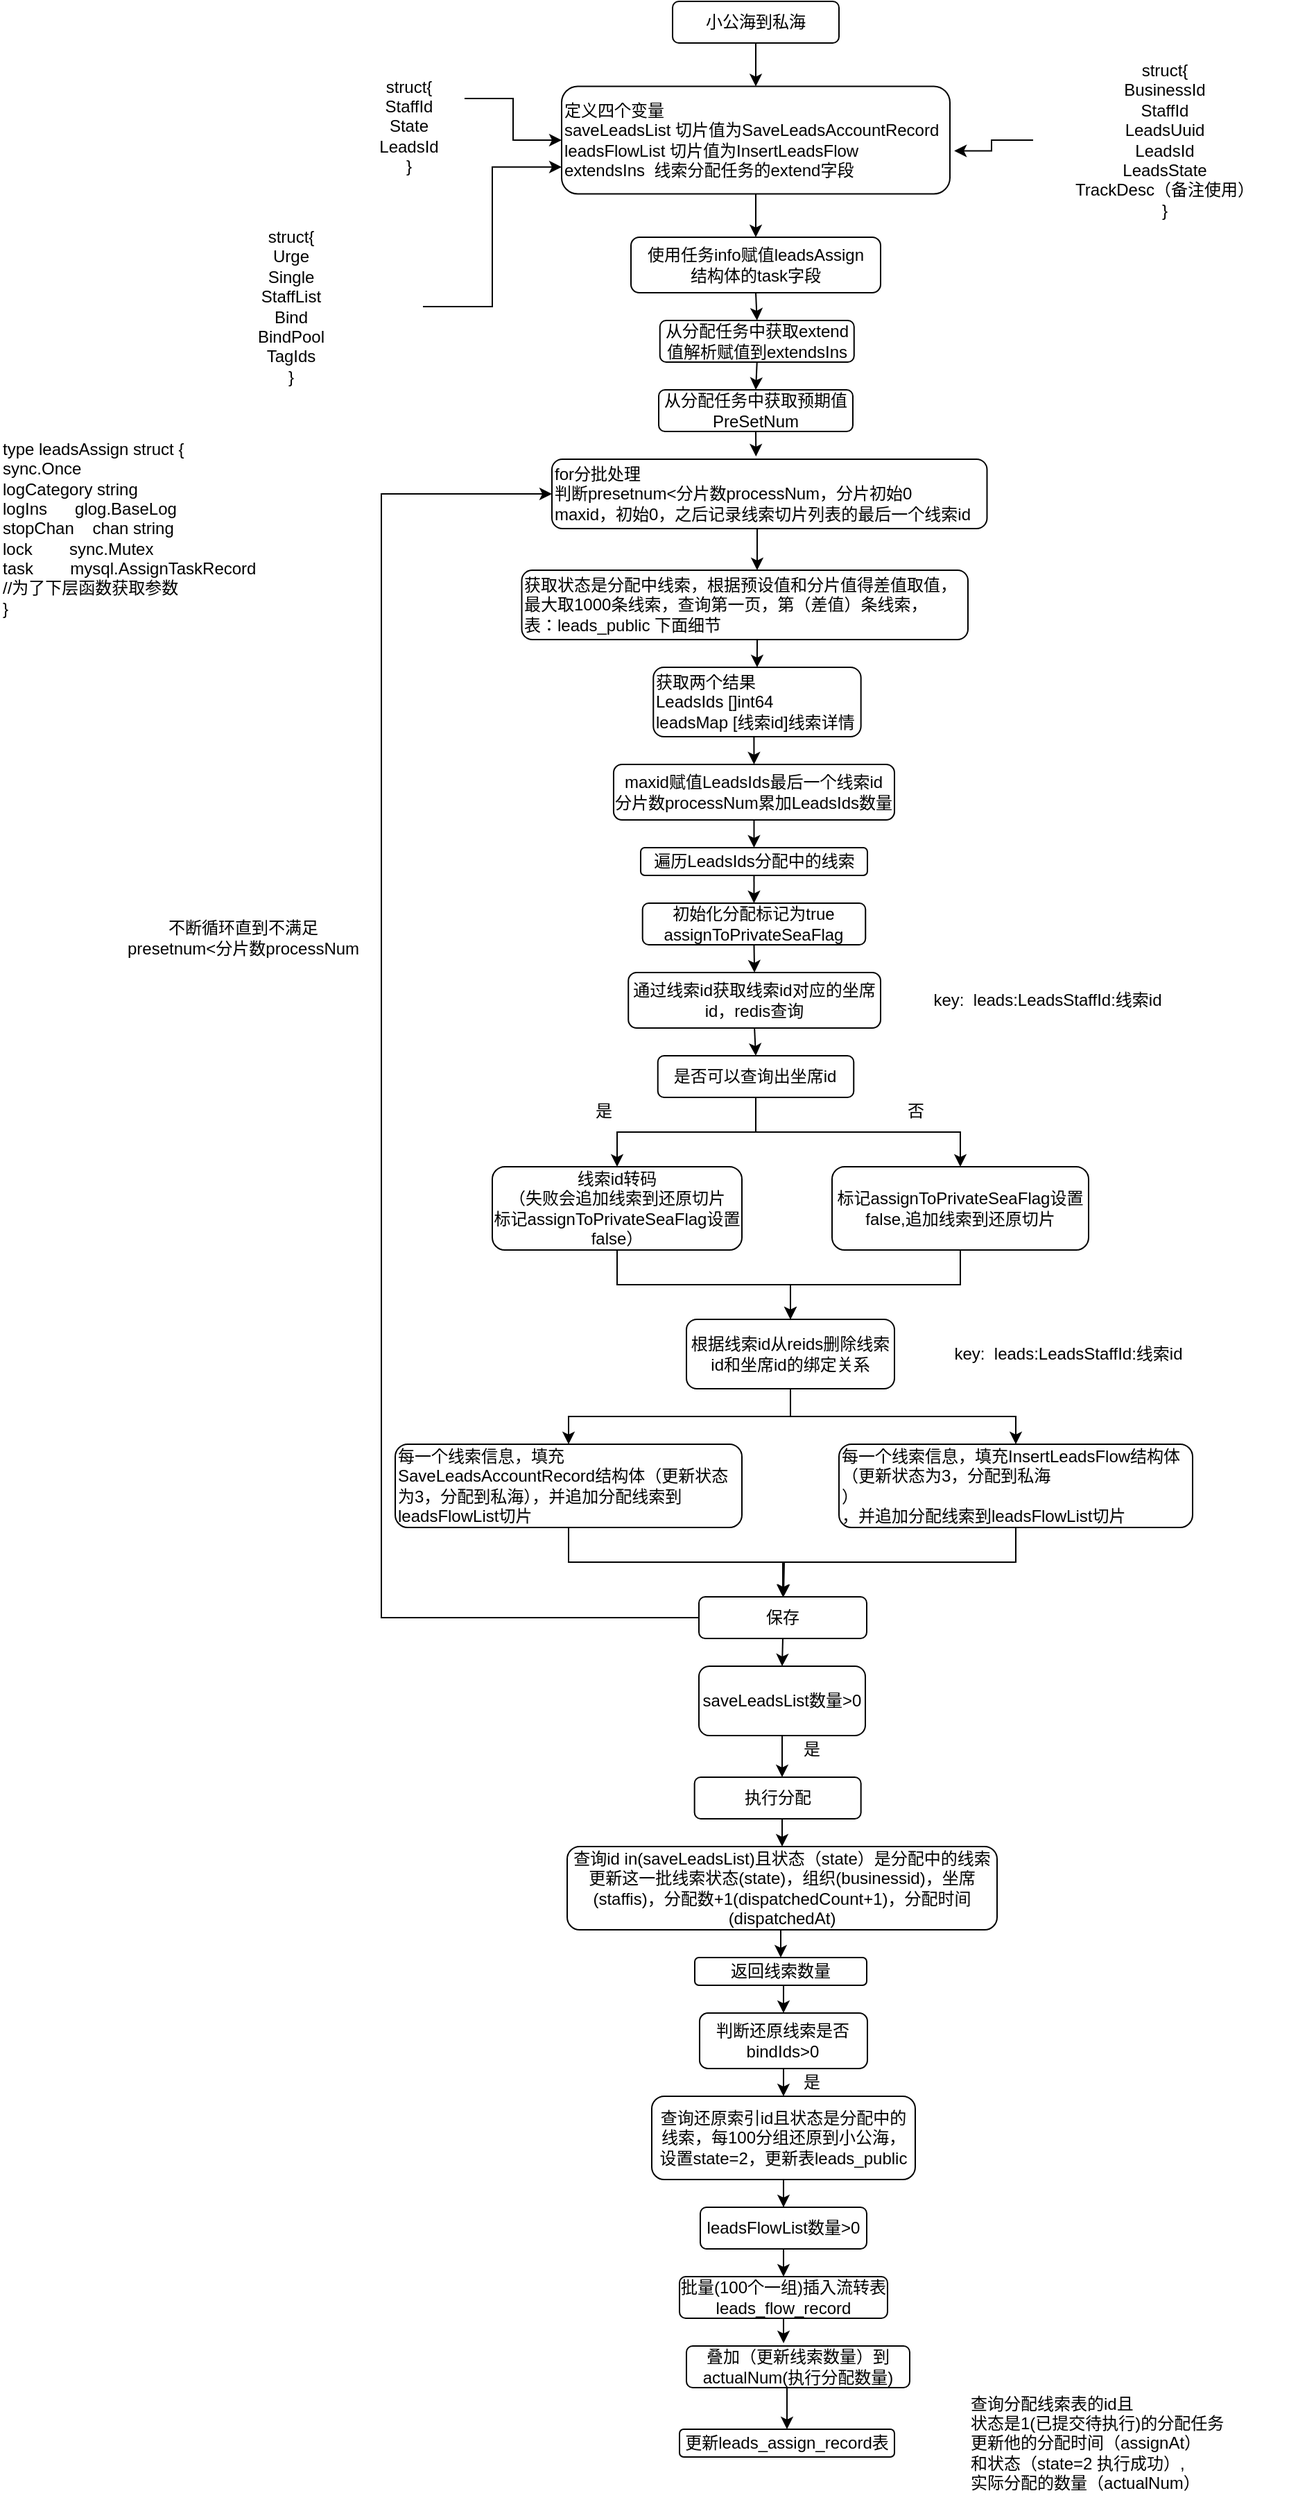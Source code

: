 <mxfile version="14.1.8" type="github">
  <diagram id="we1jSzhgWFrd1LfGBv2H" name="Page-1">
    <mxGraphModel dx="2146" dy="646" grid="1" gridSize="10" guides="1" tooltips="1" connect="1" arrows="1" fold="1" page="1" pageScale="1" pageWidth="1200" pageHeight="1920" math="0" shadow="0">
      <root>
        <mxCell id="0" />
        <mxCell id="1" parent="0" />
        <mxCell id="AKi_2DA1NPzy-PJfhwJz-7" style="edgeStyle=orthogonalEdgeStyle;rounded=0;orthogonalLoop=1;jettySize=auto;html=1;exitX=0.5;exitY=1;exitDx=0;exitDy=0;" edge="1" parent="1" source="AKi_2DA1NPzy-PJfhwJz-1" target="AKi_2DA1NPzy-PJfhwJz-6">
          <mxGeometry relative="1" as="geometry" />
        </mxCell>
        <mxCell id="AKi_2DA1NPzy-PJfhwJz-1" value="小公海到私海" style="rounded=1;whiteSpace=wrap;html=1;" vertex="1" parent="1">
          <mxGeometry x="400" y="20" width="120" height="30" as="geometry" />
        </mxCell>
        <mxCell id="AKi_2DA1NPzy-PJfhwJz-10" style="edgeStyle=orthogonalEdgeStyle;rounded=0;orthogonalLoop=1;jettySize=auto;html=1;exitX=1;exitY=0.25;exitDx=0;exitDy=0;entryX=0;entryY=0.5;entryDx=0;entryDy=0;" edge="1" parent="1" source="AKi_2DA1NPzy-PJfhwJz-5" target="AKi_2DA1NPzy-PJfhwJz-6">
          <mxGeometry relative="1" as="geometry" />
        </mxCell>
        <mxCell id="AKi_2DA1NPzy-PJfhwJz-5" value="struct{&lt;br&gt;StaffId&lt;br&gt;State&lt;br&gt;LeadsId&lt;br&gt;}" style="text;html=1;strokeColor=none;fillColor=none;align=center;verticalAlign=middle;whiteSpace=wrap;rounded=0;" vertex="1" parent="1">
          <mxGeometry x="170" y="70" width="80" height="80" as="geometry" />
        </mxCell>
        <mxCell id="AKi_2DA1NPzy-PJfhwJz-37" style="edgeStyle=orthogonalEdgeStyle;rounded=0;orthogonalLoop=1;jettySize=auto;html=1;exitX=0.5;exitY=1;exitDx=0;exitDy=0;entryX=0.5;entryY=0;entryDx=0;entryDy=0;" edge="1" parent="1" source="AKi_2DA1NPzy-PJfhwJz-6" target="AKi_2DA1NPzy-PJfhwJz-36">
          <mxGeometry relative="1" as="geometry" />
        </mxCell>
        <mxCell id="AKi_2DA1NPzy-PJfhwJz-6" value="定义四个变量&lt;br&gt;saveLeadsList 切片值为SaveLeadsAccountRecord&lt;br&gt;leadsFlowList 切片值为InsertLeadsFlow&lt;br&gt;extendsIns&amp;nbsp; 线索分配任务的extend字段" style="rounded=1;whiteSpace=wrap;html=1;align=left;" vertex="1" parent="1">
          <mxGeometry x="320" y="81.25" width="280" height="77.5" as="geometry" />
        </mxCell>
        <mxCell id="AKi_2DA1NPzy-PJfhwJz-16" style="edgeStyle=orthogonalEdgeStyle;rounded=0;orthogonalLoop=1;jettySize=auto;html=1;entryX=1.011;entryY=0.6;entryDx=0;entryDy=0;entryPerimeter=0;" edge="1" parent="1" source="AKi_2DA1NPzy-PJfhwJz-11" target="AKi_2DA1NPzy-PJfhwJz-6">
          <mxGeometry relative="1" as="geometry" />
        </mxCell>
        <mxCell id="AKi_2DA1NPzy-PJfhwJz-11" value="struct{&lt;br&gt;BusinessId&lt;br&gt;StaffId&lt;br&gt;LeadsUuid&lt;br&gt;LeadsId&lt;br&gt;LeadsState&lt;br&gt;TrackDesc（备注使用）&lt;br&gt;}" style="text;html=1;strokeColor=none;fillColor=none;align=center;verticalAlign=middle;whiteSpace=wrap;rounded=0;" vertex="1" parent="1">
          <mxGeometry x="660" y="70" width="190" height="100" as="geometry" />
        </mxCell>
        <mxCell id="AKi_2DA1NPzy-PJfhwJz-15" style="edgeStyle=orthogonalEdgeStyle;rounded=0;orthogonalLoop=1;jettySize=auto;html=1;exitX=1;exitY=0.5;exitDx=0;exitDy=0;entryX=0;entryY=0.75;entryDx=0;entryDy=0;" edge="1" parent="1" source="AKi_2DA1NPzy-PJfhwJz-14" target="AKi_2DA1NPzy-PJfhwJz-6">
          <mxGeometry relative="1" as="geometry" />
        </mxCell>
        <mxCell id="AKi_2DA1NPzy-PJfhwJz-14" value="struct{&lt;br&gt;Urge&lt;br&gt;Single&lt;br&gt;StaffList&lt;br&gt;Bind&lt;br&gt;BindPool&lt;br&gt;TagIds&lt;br&gt;}" style="text;html=1;strokeColor=none;fillColor=none;align=center;verticalAlign=middle;whiteSpace=wrap;rounded=0;" vertex="1" parent="1">
          <mxGeometry x="30" y="190" width="190" height="100" as="geometry" />
        </mxCell>
        <mxCell id="AKi_2DA1NPzy-PJfhwJz-21" style="edgeStyle=orthogonalEdgeStyle;rounded=0;orthogonalLoop=1;jettySize=auto;html=1;exitX=0.5;exitY=1;exitDx=0;exitDy=0;entryX=0.469;entryY=-0.04;entryDx=0;entryDy=0;entryPerimeter=0;" edge="1" parent="1" source="AKi_2DA1NPzy-PJfhwJz-17" target="AKi_2DA1NPzy-PJfhwJz-19">
          <mxGeometry relative="1" as="geometry" />
        </mxCell>
        <mxCell id="AKi_2DA1NPzy-PJfhwJz-17" value="从分配任务中获取预期值&lt;br&gt;PreSetNum" style="rounded=1;whiteSpace=wrap;html=1;" vertex="1" parent="1">
          <mxGeometry x="390" y="300" width="140" height="30" as="geometry" />
        </mxCell>
        <mxCell id="AKi_2DA1NPzy-PJfhwJz-26" style="edgeStyle=orthogonalEdgeStyle;rounded=0;orthogonalLoop=1;jettySize=auto;html=1;exitX=0.5;exitY=1;exitDx=0;exitDy=0;entryX=0.5;entryY=0;entryDx=0;entryDy=0;" edge="1" parent="1" source="AKi_2DA1NPzy-PJfhwJz-19">
          <mxGeometry relative="1" as="geometry">
            <mxPoint x="460.99" y="430" as="targetPoint" />
          </mxGeometry>
        </mxCell>
        <mxCell id="AKi_2DA1NPzy-PJfhwJz-19" value="for分批处理&lt;br&gt;判断presetnum&amp;lt;分片数processNum，分片初始0&lt;br&gt;maxid，初始0，之后记录线索切片列表的最后一个线索id" style="rounded=1;whiteSpace=wrap;html=1;align=left;" vertex="1" parent="1">
          <mxGeometry x="313" y="350" width="313.75" height="50" as="geometry" />
        </mxCell>
        <mxCell id="AKi_2DA1NPzy-PJfhwJz-28" style="edgeStyle=orthogonalEdgeStyle;rounded=0;orthogonalLoop=1;jettySize=auto;html=1;exitX=0.5;exitY=1;exitDx=0;exitDy=0;entryX=0.5;entryY=0;entryDx=0;entryDy=0;" edge="1" parent="1" target="AKi_2DA1NPzy-PJfhwJz-27">
          <mxGeometry relative="1" as="geometry">
            <mxPoint x="460.99" y="480" as="sourcePoint" />
          </mxGeometry>
        </mxCell>
        <mxCell id="AKi_2DA1NPzy-PJfhwJz-22" value="获取状态是分配中线索，根据预设值和分片值得差值取值，最大取1000条线索，查询第一页，第（差值）条线索，&lt;br&gt;表：leads_public 下面细节" style="rounded=1;whiteSpace=wrap;html=1;align=left;" vertex="1" parent="1">
          <mxGeometry x="291.25" y="430" width="321.75" height="50" as="geometry" />
        </mxCell>
        <mxCell id="AKi_2DA1NPzy-PJfhwJz-30" style="edgeStyle=orthogonalEdgeStyle;rounded=0;orthogonalLoop=1;jettySize=auto;html=1;exitX=0.5;exitY=1;exitDx=0;exitDy=0;entryX=0.5;entryY=0;entryDx=0;entryDy=0;" edge="1" parent="1" source="AKi_2DA1NPzy-PJfhwJz-27" target="AKi_2DA1NPzy-PJfhwJz-29">
          <mxGeometry relative="1" as="geometry" />
        </mxCell>
        <mxCell id="AKi_2DA1NPzy-PJfhwJz-27" value="获取两个结果&lt;br&gt;LeadsIds []int64&lt;br&gt;leadsMap [线索id]线索详情" style="rounded=1;whiteSpace=wrap;html=1;align=left;" vertex="1" parent="1">
          <mxGeometry x="386.14" y="500" width="149.69" height="50" as="geometry" />
        </mxCell>
        <mxCell id="AKi_2DA1NPzy-PJfhwJz-40" style="edgeStyle=orthogonalEdgeStyle;rounded=0;orthogonalLoop=1;jettySize=auto;html=1;exitX=0.5;exitY=1;exitDx=0;exitDy=0;entryX=0.5;entryY=0;entryDx=0;entryDy=0;" edge="1" parent="1" source="AKi_2DA1NPzy-PJfhwJz-29" target="AKi_2DA1NPzy-PJfhwJz-39">
          <mxGeometry relative="1" as="geometry" />
        </mxCell>
        <mxCell id="AKi_2DA1NPzy-PJfhwJz-29" value="&lt;span&gt;maxid赋值&lt;/span&gt;LeadsIds最后一个线索id&lt;br&gt;分片数processNum累加LeadsIds数量" style="rounded=1;whiteSpace=wrap;html=1;" vertex="1" parent="1">
          <mxGeometry x="357.48" y="570" width="202.52" height="40" as="geometry" />
        </mxCell>
        <mxCell id="AKi_2DA1NPzy-PJfhwJz-32" style="edgeStyle=orthogonalEdgeStyle;rounded=0;orthogonalLoop=1;jettySize=auto;html=1;exitX=0.5;exitY=1;exitDx=0;exitDy=0;entryX=0.5;entryY=0;entryDx=0;entryDy=0;" edge="1" parent="1" source="AKi_2DA1NPzy-PJfhwJz-31" target="AKi_2DA1NPzy-PJfhwJz-17">
          <mxGeometry relative="1" as="geometry" />
        </mxCell>
        <mxCell id="AKi_2DA1NPzy-PJfhwJz-31" value="从分配任务中获取extend值解析赋值到&lt;span style=&quot;text-align: left&quot;&gt;extendsIns&lt;/span&gt;" style="rounded=1;whiteSpace=wrap;html=1;" vertex="1" parent="1">
          <mxGeometry x="390.88" y="250" width="140" height="30" as="geometry" />
        </mxCell>
        <mxCell id="AKi_2DA1NPzy-PJfhwJz-35" value="&lt;div&gt;type leadsAssign struct {&lt;/div&gt;&lt;div&gt;&lt;span&gt;	&lt;/span&gt;sync.Once&lt;/div&gt;&lt;div&gt;&lt;span&gt;	&lt;/span&gt;logCategory string&lt;/div&gt;&lt;div&gt;&lt;span&gt;	&lt;/span&gt;logIns&amp;nbsp; &amp;nbsp; &amp;nbsp; glog.BaseLog&lt;/div&gt;&lt;div&gt;&lt;span&gt;	&lt;/span&gt;stopChan&amp;nbsp; &amp;nbsp; chan string&lt;/div&gt;&lt;div&gt;&lt;span&gt;	&lt;/span&gt;lock&amp;nbsp; &amp;nbsp; &amp;nbsp; &amp;nbsp; sync.Mutex&lt;/div&gt;&lt;div&gt;&lt;span&gt;	&lt;/span&gt;task&amp;nbsp; &amp;nbsp; &amp;nbsp; &amp;nbsp; mysql.AssignTaskRecord&amp;nbsp;&lt;/div&gt;&lt;div&gt;//为了下层函数获取参数&lt;/div&gt;&lt;div&gt;}&lt;/div&gt;" style="text;html=1;align=left;verticalAlign=middle;resizable=0;points=[];autosize=1;" vertex="1" parent="1">
          <mxGeometry x="-85" y="335" width="200" height="130" as="geometry" />
        </mxCell>
        <mxCell id="AKi_2DA1NPzy-PJfhwJz-38" style="edgeStyle=orthogonalEdgeStyle;rounded=0;orthogonalLoop=1;jettySize=auto;html=1;exitX=0.5;exitY=1;exitDx=0;exitDy=0;entryX=0.5;entryY=0;entryDx=0;entryDy=0;" edge="1" parent="1" source="AKi_2DA1NPzy-PJfhwJz-36" target="AKi_2DA1NPzy-PJfhwJz-31">
          <mxGeometry relative="1" as="geometry" />
        </mxCell>
        <mxCell id="AKi_2DA1NPzy-PJfhwJz-36" value="使用任务info赋值l&lt;span style=&quot;text-align: left&quot;&gt;eadsAssign&lt;br&gt;结构体的task字段&lt;/span&gt;" style="rounded=1;whiteSpace=wrap;html=1;" vertex="1" parent="1">
          <mxGeometry x="370" y="190" width="180" height="40" as="geometry" />
        </mxCell>
        <mxCell id="AKi_2DA1NPzy-PJfhwJz-42" style="edgeStyle=orthogonalEdgeStyle;rounded=0;orthogonalLoop=1;jettySize=auto;html=1;exitX=0.5;exitY=1;exitDx=0;exitDy=0;entryX=0.5;entryY=0;entryDx=0;entryDy=0;" edge="1" parent="1" source="AKi_2DA1NPzy-PJfhwJz-39" target="AKi_2DA1NPzy-PJfhwJz-41">
          <mxGeometry relative="1" as="geometry" />
        </mxCell>
        <mxCell id="AKi_2DA1NPzy-PJfhwJz-39" value="遍历&lt;span style=&quot;text-align: left&quot;&gt;LeadsIds&lt;/span&gt;分配中的线索" style="rounded=1;whiteSpace=wrap;html=1;" vertex="1" parent="1">
          <mxGeometry x="376.99" y="630" width="163.5" height="20" as="geometry" />
        </mxCell>
        <mxCell id="AKi_2DA1NPzy-PJfhwJz-44" style="edgeStyle=orthogonalEdgeStyle;rounded=0;orthogonalLoop=1;jettySize=auto;html=1;exitX=0.5;exitY=1;exitDx=0;exitDy=0;entryX=0.5;entryY=0;entryDx=0;entryDy=0;" edge="1" parent="1" source="AKi_2DA1NPzy-PJfhwJz-41" target="AKi_2DA1NPzy-PJfhwJz-43">
          <mxGeometry relative="1" as="geometry" />
        </mxCell>
        <mxCell id="AKi_2DA1NPzy-PJfhwJz-41" value="初始化分配标记为true&lt;br&gt;assignToPrivateSeaFlag" style="rounded=1;whiteSpace=wrap;html=1;" vertex="1" parent="1">
          <mxGeometry x="378.35" y="670" width="160.77" height="30" as="geometry" />
        </mxCell>
        <mxCell id="AKi_2DA1NPzy-PJfhwJz-47" style="edgeStyle=orthogonalEdgeStyle;rounded=0;orthogonalLoop=1;jettySize=auto;html=1;exitX=0.5;exitY=1;exitDx=0;exitDy=0;entryX=0.5;entryY=0;entryDx=0;entryDy=0;" edge="1" parent="1" source="AKi_2DA1NPzy-PJfhwJz-43" target="AKi_2DA1NPzy-PJfhwJz-46">
          <mxGeometry relative="1" as="geometry" />
        </mxCell>
        <mxCell id="AKi_2DA1NPzy-PJfhwJz-43" value="通过线索id获取线索id对应的坐席id，redis查询" style="rounded=1;whiteSpace=wrap;html=1;" vertex="1" parent="1">
          <mxGeometry x="368.11" y="720" width="181.89" height="40" as="geometry" />
        </mxCell>
        <mxCell id="AKi_2DA1NPzy-PJfhwJz-45" value="key:&amp;nbsp; leads:LeadsStaffId:线索id" style="text;html=1;align=center;verticalAlign=middle;resizable=0;points=[];autosize=1;" vertex="1" parent="1">
          <mxGeometry x="580" y="730" width="180" height="20" as="geometry" />
        </mxCell>
        <mxCell id="AKi_2DA1NPzy-PJfhwJz-50" style="edgeStyle=orthogonalEdgeStyle;rounded=0;orthogonalLoop=1;jettySize=auto;html=1;exitX=0.5;exitY=1;exitDx=0;exitDy=0;entryX=0.5;entryY=0;entryDx=0;entryDy=0;" edge="1" parent="1" source="AKi_2DA1NPzy-PJfhwJz-46" target="AKi_2DA1NPzy-PJfhwJz-48">
          <mxGeometry relative="1" as="geometry" />
        </mxCell>
        <mxCell id="AKi_2DA1NPzy-PJfhwJz-52" style="edgeStyle=orthogonalEdgeStyle;rounded=0;orthogonalLoop=1;jettySize=auto;html=1;exitX=0.5;exitY=1;exitDx=0;exitDy=0;entryX=0.5;entryY=0;entryDx=0;entryDy=0;" edge="1" parent="1" source="AKi_2DA1NPzy-PJfhwJz-46" target="AKi_2DA1NPzy-PJfhwJz-49">
          <mxGeometry relative="1" as="geometry" />
        </mxCell>
        <mxCell id="AKi_2DA1NPzy-PJfhwJz-46" value="是否可以查询出坐席id" style="rounded=1;whiteSpace=wrap;html=1;" vertex="1" parent="1">
          <mxGeometry x="389.37" y="780" width="141.26" height="30" as="geometry" />
        </mxCell>
        <mxCell id="AKi_2DA1NPzy-PJfhwJz-55" style="edgeStyle=orthogonalEdgeStyle;rounded=0;orthogonalLoop=1;jettySize=auto;html=1;exitX=0.5;exitY=1;exitDx=0;exitDy=0;entryX=0.5;entryY=0;entryDx=0;entryDy=0;" edge="1" parent="1" source="AKi_2DA1NPzy-PJfhwJz-48" target="AKi_2DA1NPzy-PJfhwJz-54">
          <mxGeometry relative="1" as="geometry" />
        </mxCell>
        <mxCell id="AKi_2DA1NPzy-PJfhwJz-48" value="线索id转码&lt;br&gt;（失败会追加线索到还原切片&lt;br&gt;标记assignToPrivateSeaFlag设置false）" style="rounded=1;whiteSpace=wrap;html=1;" vertex="1" parent="1">
          <mxGeometry x="270" y="860" width="180" height="60" as="geometry" />
        </mxCell>
        <mxCell id="AKi_2DA1NPzy-PJfhwJz-56" style="edgeStyle=orthogonalEdgeStyle;rounded=0;orthogonalLoop=1;jettySize=auto;html=1;exitX=0.5;exitY=1;exitDx=0;exitDy=0;entryX=0.5;entryY=0;entryDx=0;entryDy=0;" edge="1" parent="1" source="AKi_2DA1NPzy-PJfhwJz-49" target="AKi_2DA1NPzy-PJfhwJz-54">
          <mxGeometry relative="1" as="geometry" />
        </mxCell>
        <mxCell id="AKi_2DA1NPzy-PJfhwJz-49" value="&lt;span&gt;标记assignToPrivateSeaFlag设置false,追加线索到还原切片&lt;/span&gt;" style="rounded=1;whiteSpace=wrap;html=1;" vertex="1" parent="1">
          <mxGeometry x="515" y="860" width="185" height="60" as="geometry" />
        </mxCell>
        <mxCell id="AKi_2DA1NPzy-PJfhwJz-51" value="是" style="text;html=1;align=center;verticalAlign=middle;resizable=0;points=[];autosize=1;" vertex="1" parent="1">
          <mxGeometry x="335" y="810" width="30" height="20" as="geometry" />
        </mxCell>
        <mxCell id="AKi_2DA1NPzy-PJfhwJz-53" value="否" style="text;html=1;align=center;verticalAlign=middle;resizable=0;points=[];autosize=1;" vertex="1" parent="1">
          <mxGeometry x="560" y="810" width="30" height="20" as="geometry" />
        </mxCell>
        <mxCell id="AKi_2DA1NPzy-PJfhwJz-59" style="edgeStyle=orthogonalEdgeStyle;rounded=0;orthogonalLoop=1;jettySize=auto;html=1;exitX=0.5;exitY=1;exitDx=0;exitDy=0;" edge="1" parent="1" source="AKi_2DA1NPzy-PJfhwJz-54" target="AKi_2DA1NPzy-PJfhwJz-58">
          <mxGeometry relative="1" as="geometry" />
        </mxCell>
        <mxCell id="AKi_2DA1NPzy-PJfhwJz-61" style="edgeStyle=orthogonalEdgeStyle;rounded=0;orthogonalLoop=1;jettySize=auto;html=1;exitX=0.5;exitY=1;exitDx=0;exitDy=0;entryX=0.5;entryY=0;entryDx=0;entryDy=0;" edge="1" parent="1" source="AKi_2DA1NPzy-PJfhwJz-54" target="AKi_2DA1NPzy-PJfhwJz-60">
          <mxGeometry relative="1" as="geometry" />
        </mxCell>
        <mxCell id="AKi_2DA1NPzy-PJfhwJz-54" value="根据线索id从reids删除线索id和坐席id的绑定关系" style="rounded=1;whiteSpace=wrap;html=1;" vertex="1" parent="1">
          <mxGeometry x="410" y="970" width="150" height="50" as="geometry" />
        </mxCell>
        <mxCell id="AKi_2DA1NPzy-PJfhwJz-57" value="key:&amp;nbsp; leads:LeadsStaffId:线索id" style="text;html=1;align=center;verticalAlign=middle;resizable=0;points=[];autosize=1;" vertex="1" parent="1">
          <mxGeometry x="595" y="985" width="180" height="20" as="geometry" />
        </mxCell>
        <mxCell id="AKi_2DA1NPzy-PJfhwJz-64" style="edgeStyle=orthogonalEdgeStyle;rounded=0;orthogonalLoop=1;jettySize=auto;html=1;exitX=0.5;exitY=1;exitDx=0;exitDy=0;entryX=0.5;entryY=0;entryDx=0;entryDy=0;" edge="1" parent="1" source="AKi_2DA1NPzy-PJfhwJz-58" target="AKi_2DA1NPzy-PJfhwJz-63">
          <mxGeometry relative="1" as="geometry" />
        </mxCell>
        <mxCell id="AKi_2DA1NPzy-PJfhwJz-58" value="每一个线索信息，填充SaveLeadsAccountRecord结构体（更新状态为3，分配到私海），并追加分配线索到leadsFlowList切片" style="rounded=1;whiteSpace=wrap;html=1;align=left;" vertex="1" parent="1">
          <mxGeometry x="200" y="1060" width="250" height="60" as="geometry" />
        </mxCell>
        <mxCell id="AKi_2DA1NPzy-PJfhwJz-65" style="edgeStyle=orthogonalEdgeStyle;rounded=0;orthogonalLoop=1;jettySize=auto;html=1;exitX=0.5;exitY=1;exitDx=0;exitDy=0;" edge="1" parent="1" source="AKi_2DA1NPzy-PJfhwJz-60">
          <mxGeometry relative="1" as="geometry">
            <mxPoint x="480" y="1170" as="targetPoint" />
          </mxGeometry>
        </mxCell>
        <mxCell id="AKi_2DA1NPzy-PJfhwJz-60" value="每一个线索信息，填充InsertLeadsFlow结构体（更新状态为3，分配到私海&lt;br&gt;）&lt;br&gt;，并追加分配线索到leadsFlowList切片" style="rounded=1;whiteSpace=wrap;html=1;align=left;" vertex="1" parent="1">
          <mxGeometry x="520" y="1060" width="255" height="60" as="geometry" />
        </mxCell>
        <mxCell id="AKi_2DA1NPzy-PJfhwJz-68" style="edgeStyle=orthogonalEdgeStyle;rounded=0;orthogonalLoop=1;jettySize=auto;html=1;exitX=0.5;exitY=1;exitDx=0;exitDy=0;entryX=0.5;entryY=0;entryDx=0;entryDy=0;" edge="1" parent="1" source="AKi_2DA1NPzy-PJfhwJz-63" target="AKi_2DA1NPzy-PJfhwJz-67">
          <mxGeometry relative="1" as="geometry" />
        </mxCell>
        <mxCell id="AKi_2DA1NPzy-PJfhwJz-92" style="edgeStyle=orthogonalEdgeStyle;rounded=0;orthogonalLoop=1;jettySize=auto;html=1;exitX=0;exitY=0.5;exitDx=0;exitDy=0;entryX=0;entryY=0.5;entryDx=0;entryDy=0;" edge="1" parent="1" source="AKi_2DA1NPzy-PJfhwJz-63" target="AKi_2DA1NPzy-PJfhwJz-19">
          <mxGeometry relative="1" as="geometry">
            <Array as="points">
              <mxPoint x="190" y="1185" />
              <mxPoint x="190" y="375" />
            </Array>
          </mxGeometry>
        </mxCell>
        <mxCell id="AKi_2DA1NPzy-PJfhwJz-63" value="保存" style="rounded=1;whiteSpace=wrap;html=1;" vertex="1" parent="1">
          <mxGeometry x="419" y="1170" width="121" height="30" as="geometry" />
        </mxCell>
        <mxCell id="AKi_2DA1NPzy-PJfhwJz-69" style="edgeStyle=orthogonalEdgeStyle;rounded=0;orthogonalLoop=1;jettySize=auto;html=1;exitX=0.5;exitY=1;exitDx=0;exitDy=0;" edge="1" parent="1" source="AKi_2DA1NPzy-PJfhwJz-67">
          <mxGeometry relative="1" as="geometry">
            <mxPoint x="479" y="1300" as="targetPoint" />
          </mxGeometry>
        </mxCell>
        <mxCell id="AKi_2DA1NPzy-PJfhwJz-67" value="&lt;span style=&quot;text-align: left&quot;&gt;saveLeadsList数量&amp;gt;0&lt;/span&gt;" style="rounded=1;whiteSpace=wrap;html=1;" vertex="1" parent="1">
          <mxGeometry x="419" y="1220" width="120" height="50" as="geometry" />
        </mxCell>
        <mxCell id="AKi_2DA1NPzy-PJfhwJz-70" value="是" style="text;html=1;align=center;verticalAlign=middle;resizable=0;points=[];autosize=1;" vertex="1" parent="1">
          <mxGeometry x="485" y="1270" width="30" height="20" as="geometry" />
        </mxCell>
        <mxCell id="AKi_2DA1NPzy-PJfhwJz-75" style="edgeStyle=orthogonalEdgeStyle;rounded=0;orthogonalLoop=1;jettySize=auto;html=1;exitX=0.5;exitY=1;exitDx=0;exitDy=0;entryX=0.5;entryY=0;entryDx=0;entryDy=0;" edge="1" parent="1" source="AKi_2DA1NPzy-PJfhwJz-71" target="AKi_2DA1NPzy-PJfhwJz-74">
          <mxGeometry relative="1" as="geometry" />
        </mxCell>
        <mxCell id="AKi_2DA1NPzy-PJfhwJz-71" value="&lt;div style=&quot;text-align: left&quot;&gt;&lt;span&gt;&lt;font face=&quot;helvetica&quot;&gt;执行分配&lt;/font&gt;&lt;/span&gt;&lt;/div&gt;" style="rounded=1;whiteSpace=wrap;html=1;" vertex="1" parent="1">
          <mxGeometry x="415.83" y="1300" width="120" height="30" as="geometry" />
        </mxCell>
        <mxCell id="AKi_2DA1NPzy-PJfhwJz-77" style="edgeStyle=orthogonalEdgeStyle;rounded=0;orthogonalLoop=1;jettySize=auto;html=1;exitX=0.5;exitY=1;exitDx=0;exitDy=0;entryX=0.5;entryY=0;entryDx=0;entryDy=0;" edge="1" parent="1" source="AKi_2DA1NPzy-PJfhwJz-74" target="AKi_2DA1NPzy-PJfhwJz-76">
          <mxGeometry relative="1" as="geometry" />
        </mxCell>
        <mxCell id="AKi_2DA1NPzy-PJfhwJz-74" value="查询id in(&lt;span style=&quot;text-align: left&quot;&gt;saveLeadsList&lt;/span&gt;)且状态（state）是分配中的线索&lt;br&gt;更新这一批线索状态(state)，组织(businessid)，坐席(staffis)，分配数+1(dispatchedCount+1)，分配时间(dispatchedAt)" style="rounded=1;whiteSpace=wrap;html=1;" vertex="1" parent="1">
          <mxGeometry x="324" y="1350" width="310" height="60" as="geometry" />
        </mxCell>
        <mxCell id="AKi_2DA1NPzy-PJfhwJz-79" style="edgeStyle=orthogonalEdgeStyle;rounded=0;orthogonalLoop=1;jettySize=auto;html=1;exitX=0.5;exitY=1;exitDx=0;exitDy=0;entryX=0.5;entryY=0;entryDx=0;entryDy=0;" edge="1" parent="1" source="AKi_2DA1NPzy-PJfhwJz-76" target="AKi_2DA1NPzy-PJfhwJz-78">
          <mxGeometry relative="1" as="geometry" />
        </mxCell>
        <mxCell id="AKi_2DA1NPzy-PJfhwJz-76" value="返回线索数量" style="rounded=1;whiteSpace=wrap;html=1;" vertex="1" parent="1">
          <mxGeometry x="416" y="1430" width="124" height="20" as="geometry" />
        </mxCell>
        <mxCell id="AKi_2DA1NPzy-PJfhwJz-81" style="edgeStyle=orthogonalEdgeStyle;rounded=0;orthogonalLoop=1;jettySize=auto;html=1;exitX=0.5;exitY=1;exitDx=0;exitDy=0;entryX=0.5;entryY=0;entryDx=0;entryDy=0;" edge="1" parent="1" source="AKi_2DA1NPzy-PJfhwJz-78" target="AKi_2DA1NPzy-PJfhwJz-80">
          <mxGeometry relative="1" as="geometry" />
        </mxCell>
        <mxCell id="AKi_2DA1NPzy-PJfhwJz-78" value="&lt;span&gt;判断还原线索是否bindIds&amp;gt;0&lt;/span&gt;" style="rounded=1;whiteSpace=wrap;html=1;" vertex="1" parent="1">
          <mxGeometry x="419.49" y="1470" width="121" height="40" as="geometry" />
        </mxCell>
        <mxCell id="AKi_2DA1NPzy-PJfhwJz-84" style="edgeStyle=orthogonalEdgeStyle;rounded=0;orthogonalLoop=1;jettySize=auto;html=1;exitX=0.5;exitY=1;exitDx=0;exitDy=0;" edge="1" parent="1" source="AKi_2DA1NPzy-PJfhwJz-80" target="AKi_2DA1NPzy-PJfhwJz-83">
          <mxGeometry relative="1" as="geometry" />
        </mxCell>
        <mxCell id="AKi_2DA1NPzy-PJfhwJz-80" value="查询还原索引id且状态是分配中的线索，每100分组还原到小公海，设置state=2，更新表leads_public" style="rounded=1;whiteSpace=wrap;html=1;" vertex="1" parent="1">
          <mxGeometry x="384.99" y="1530" width="190" height="60" as="geometry" />
        </mxCell>
        <mxCell id="AKi_2DA1NPzy-PJfhwJz-82" value="是" style="text;html=1;align=center;verticalAlign=middle;resizable=0;points=[];autosize=1;" vertex="1" parent="1">
          <mxGeometry x="485" y="1510" width="30" height="20" as="geometry" />
        </mxCell>
        <mxCell id="AKi_2DA1NPzy-PJfhwJz-86" style="edgeStyle=orthogonalEdgeStyle;rounded=0;orthogonalLoop=1;jettySize=auto;html=1;exitX=0.5;exitY=1;exitDx=0;exitDy=0;entryX=0.5;entryY=0;entryDx=0;entryDy=0;" edge="1" parent="1" source="AKi_2DA1NPzy-PJfhwJz-83" target="AKi_2DA1NPzy-PJfhwJz-85">
          <mxGeometry relative="1" as="geometry" />
        </mxCell>
        <mxCell id="AKi_2DA1NPzy-PJfhwJz-83" value="leadsFlowList&lt;span style=&quot;text-align: left&quot;&gt;数量&amp;gt;0&lt;/span&gt;" style="rounded=1;whiteSpace=wrap;html=1;" vertex="1" parent="1">
          <mxGeometry x="419.99" y="1610" width="120.01" height="30" as="geometry" />
        </mxCell>
        <mxCell id="AKi_2DA1NPzy-PJfhwJz-88" style="edgeStyle=orthogonalEdgeStyle;rounded=0;orthogonalLoop=1;jettySize=auto;html=1;exitX=0.5;exitY=1;exitDx=0;exitDy=0;entryX=0.435;entryY=-0.067;entryDx=0;entryDy=0;entryPerimeter=0;" edge="1" parent="1" source="AKi_2DA1NPzy-PJfhwJz-85" target="AKi_2DA1NPzy-PJfhwJz-87">
          <mxGeometry relative="1" as="geometry" />
        </mxCell>
        <mxCell id="AKi_2DA1NPzy-PJfhwJz-85" value="批量(100个一组)插入流转表&lt;br&gt;leads_flow_record" style="rounded=1;whiteSpace=wrap;html=1;" vertex="1" parent="1">
          <mxGeometry x="404.99" y="1660" width="150.01" height="30" as="geometry" />
        </mxCell>
        <mxCell id="AKi_2DA1NPzy-PJfhwJz-91" style="edgeStyle=orthogonalEdgeStyle;rounded=0;orthogonalLoop=1;jettySize=auto;html=1;exitX=0.5;exitY=1;exitDx=0;exitDy=0;entryX=0.5;entryY=0;entryDx=0;entryDy=0;" edge="1" parent="1" source="AKi_2DA1NPzy-PJfhwJz-87" target="AKi_2DA1NPzy-PJfhwJz-89">
          <mxGeometry relative="1" as="geometry" />
        </mxCell>
        <mxCell id="AKi_2DA1NPzy-PJfhwJz-87" value="叠加（更新线索数量）到actualNum(执行分配数量)" style="rounded=1;whiteSpace=wrap;html=1;" vertex="1" parent="1">
          <mxGeometry x="410" y="1710" width="161" height="30" as="geometry" />
        </mxCell>
        <mxCell id="AKi_2DA1NPzy-PJfhwJz-89" value="更新leads_assign_record表" style="rounded=1;whiteSpace=wrap;html=1;" vertex="1" parent="1">
          <mxGeometry x="405" y="1770" width="155" height="20" as="geometry" />
        </mxCell>
        <mxCell id="AKi_2DA1NPzy-PJfhwJz-90" value="查询分配线索表的id且&lt;br&gt;状态是1(已提交待执行)的分配任务&lt;br&gt;更新他的分配时间（assignAt）&lt;br&gt;和状态（state=2 执行成功）,&lt;br&gt;实际分配的数量（&lt;span&gt;actualNum）&lt;/span&gt;" style="text;html=1;align=left;verticalAlign=middle;resizable=0;points=[];autosize=1;" vertex="1" parent="1">
          <mxGeometry x="613" y="1740" width="200" height="80" as="geometry" />
        </mxCell>
        <mxCell id="AKi_2DA1NPzy-PJfhwJz-93" value="&lt;span style=&quot;color: rgba(0 , 0 , 0 , 0) ; font-family: monospace ; font-size: 0px&quot;&gt;%3CmxGraphModel%3E%3Croot%3E%3CmxCell%20id%3D%220%22%2F%3E%3CmxCell%20id%3D%221%22%20parent%3D%220%22%2F%3E%3CmxCell%20id%3D%222%22%20value%3D%22%E4%B8%8D%E6%96%AD%E5%BE%AA%E7%8E%AF%E7%9B%B4%E5%88%B0%E4%B8%8D%E6%BB%A1%E8%B6%B3%26lt%3Bbr%26gt%3B%26lt%3Bspan%20style%3D%26quot%3Btext-align%3A%20left%26quot%3B%26gt%3Bpresetnum%26amp%3Blt%3B%E5%88%86%E7%89%87%E6%95%B0processNum%26lt%3B%2Fspan%26gt%3B%22%20style%3D%22text%3Bhtml%3D1%3Balign%3Dcenter%3BverticalAlign%3Dmiddle%3Bresizable%3D0%3Bpoints%3D%5B%5D%3Bautosize%3D1%3B%22%20vertex%3D%221%22%20parent%3D%221%22%3E%3CmxGeometry%20x%3D%2220%22%20y%3D%22380%22%20width%3D%22180%22%20height%3D%2230%22%20as%3D%22geometry%22%2F%3E%3C%2FmxCell%3E%3C%2Froot%3E%3C%2FmxGraphModel%3E&lt;/span&gt;" style="text;html=1;align=center;verticalAlign=middle;resizable=0;points=[];autosize=1;" vertex="1" parent="1">
          <mxGeometry x="70" y="670" width="20" height="20" as="geometry" />
        </mxCell>
        <mxCell id="AKi_2DA1NPzy-PJfhwJz-94" value="不断循环直到不满足&lt;br&gt;&lt;span style=&quot;text-align: left&quot;&gt;presetnum&amp;lt;分片数processNum&lt;/span&gt;" style="text;html=1;align=center;verticalAlign=middle;resizable=0;points=[];autosize=1;" vertex="1" parent="1">
          <mxGeometry y="680" width="180" height="30" as="geometry" />
        </mxCell>
      </root>
    </mxGraphModel>
  </diagram>
</mxfile>
